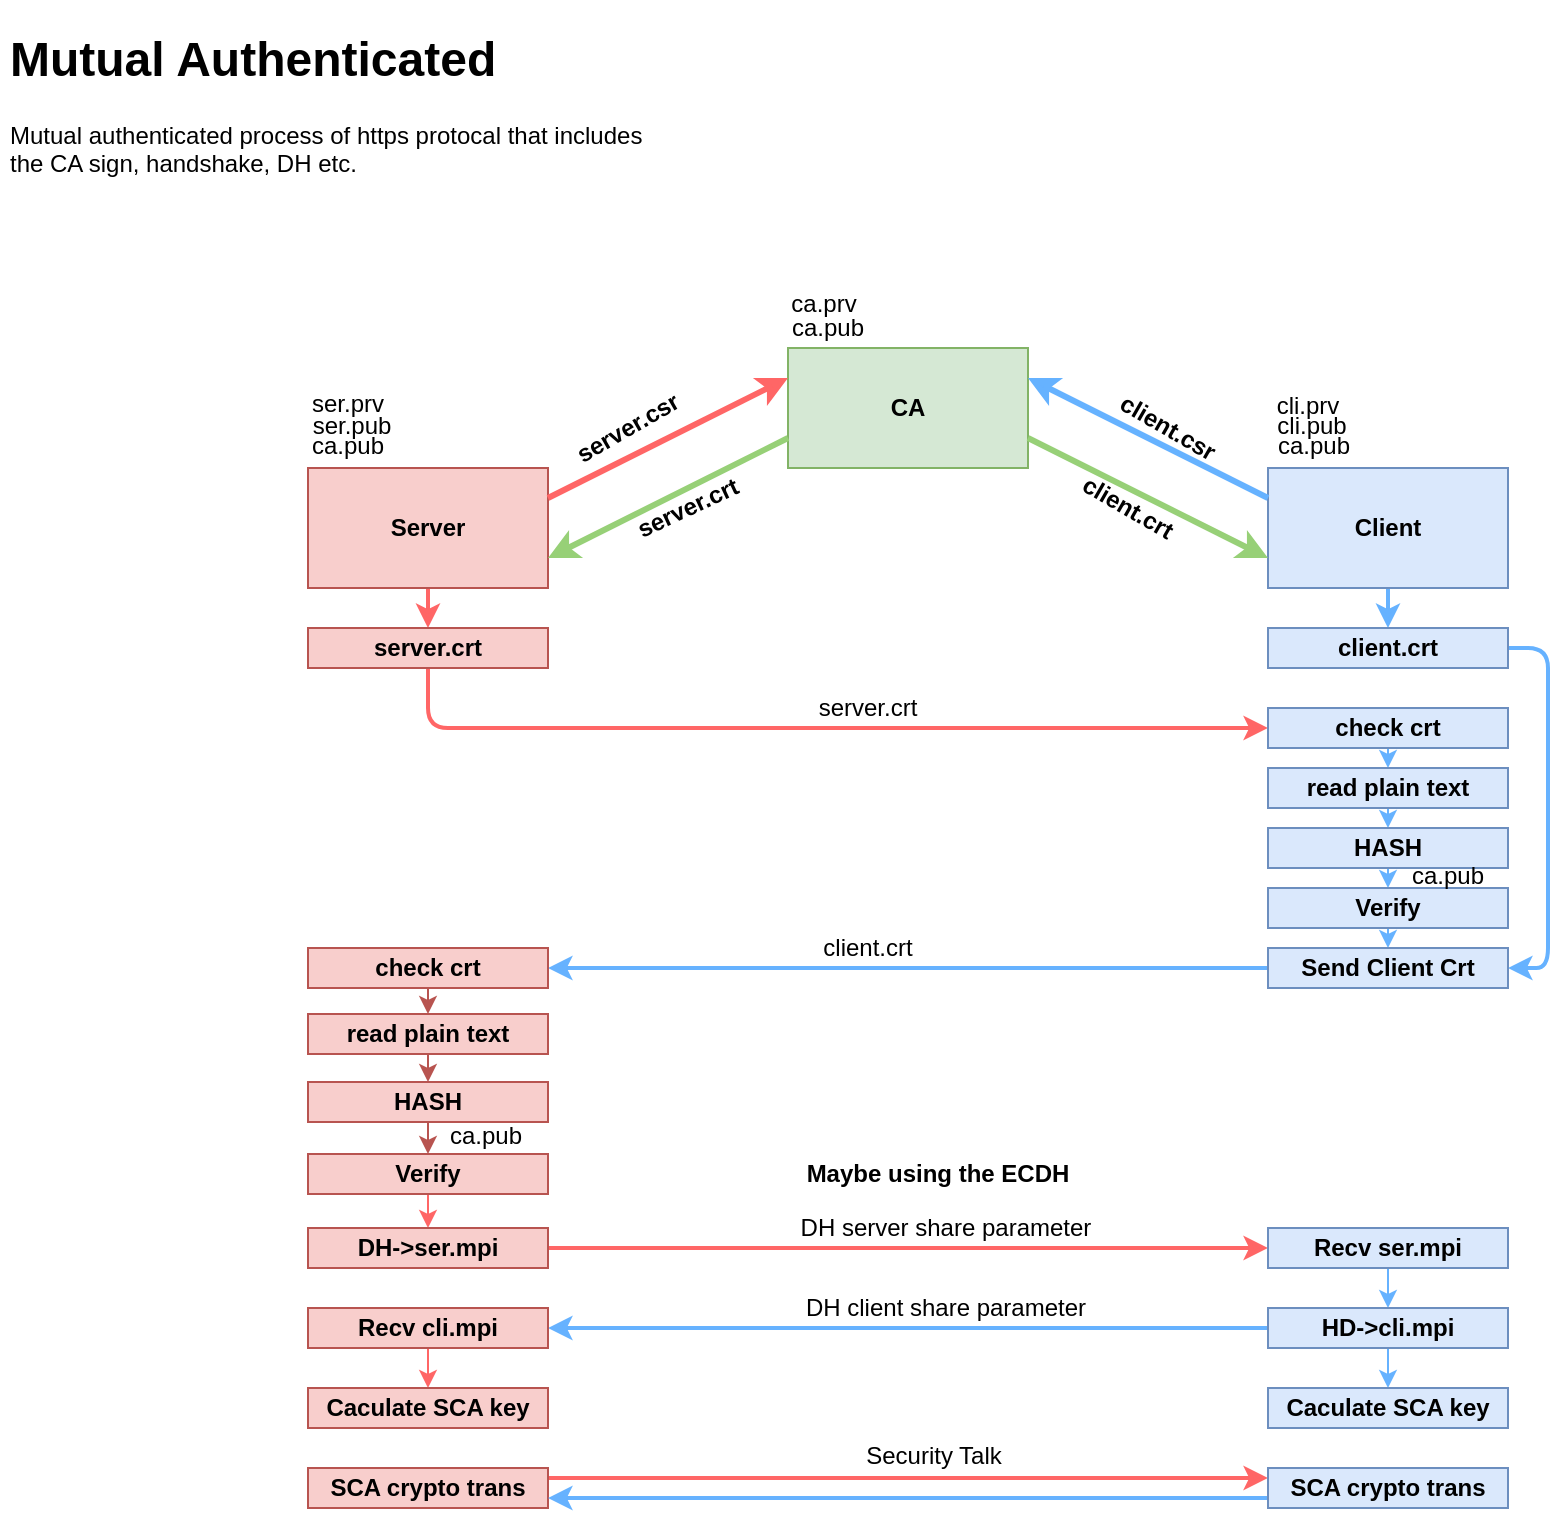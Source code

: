 <mxfile version="14.2.7" type="google"><diagram id="96JlSUQ2SpZF91YqBCgP" name="Page-1"><mxGraphModel dx="865" dy="537" grid="0" gridSize="10" guides="1" tooltips="1" connect="1" arrows="1" fold="1" page="1" pageScale="1" pageWidth="850" pageHeight="1100" math="0" shadow="0"><root><mxCell id="0"/><mxCell id="1" parent="0"/><mxCell id="1T402Wujj2w5eqpilSmw-1" value="CA" style="rounded=0;whiteSpace=wrap;html=1;fillColor=#d5e8d4;strokeColor=#82b366;fontStyle=1" vertex="1" parent="1"><mxGeometry x="412" y="184" width="120" height="60" as="geometry"/></mxCell><mxCell id="1T402Wujj2w5eqpilSmw-84" style="edgeStyle=orthogonalEdgeStyle;rounded=1;orthogonalLoop=1;jettySize=auto;html=1;exitX=0.5;exitY=1;exitDx=0;exitDy=0;entryX=0.5;entryY=0;entryDx=0;entryDy=0;strokeWidth=2;strokeColor=#FF6666;" edge="1" parent="1" source="1T402Wujj2w5eqpilSmw-2" target="1T402Wujj2w5eqpilSmw-28"><mxGeometry relative="1" as="geometry"/></mxCell><mxCell id="1T402Wujj2w5eqpilSmw-2" value="Server" style="rounded=0;whiteSpace=wrap;html=1;fillColor=#f8cecc;strokeColor=#b85450;fontStyle=1" vertex="1" parent="1"><mxGeometry x="172" y="244" width="120" height="60" as="geometry"/></mxCell><mxCell id="1T402Wujj2w5eqpilSmw-83" style="edgeStyle=orthogonalEdgeStyle;rounded=1;orthogonalLoop=1;jettySize=auto;html=1;exitX=0.5;exitY=1;exitDx=0;exitDy=0;entryX=0.5;entryY=0;entryDx=0;entryDy=0;strokeWidth=2;strokeColor=#66B2FF;" edge="1" parent="1" source="1T402Wujj2w5eqpilSmw-3" target="1T402Wujj2w5eqpilSmw-31"><mxGeometry relative="1" as="geometry"/></mxCell><mxCell id="1T402Wujj2w5eqpilSmw-3" value="Client" style="rounded=0;whiteSpace=wrap;html=1;fillColor=#dae8fc;strokeColor=#6c8ebf;fontStyle=1" vertex="1" parent="1"><mxGeometry x="652" y="244" width="120" height="60" as="geometry"/></mxCell><mxCell id="1T402Wujj2w5eqpilSmw-5" value="ca.pub" style="text;html=1;strokeColor=none;fillColor=none;align=center;verticalAlign=middle;whiteSpace=wrap;rounded=0;" vertex="1" parent="1"><mxGeometry x="412" y="164" width="40" height="20" as="geometry"/></mxCell><mxCell id="1T402Wujj2w5eqpilSmw-6" value="ca.prv" style="text;html=1;strokeColor=none;fillColor=none;align=center;verticalAlign=middle;whiteSpace=wrap;rounded=0;" vertex="1" parent="1"><mxGeometry x="410" y="152" width="40" height="20" as="geometry"/></mxCell><mxCell id="1T402Wujj2w5eqpilSmw-8" value="ca.pub" style="text;html=1;strokeColor=none;fillColor=none;align=center;verticalAlign=middle;whiteSpace=wrap;rounded=0;" vertex="1" parent="1"><mxGeometry x="172" y="223" width="40" height="20" as="geometry"/></mxCell><mxCell id="1T402Wujj2w5eqpilSmw-10" value="ser.pub" style="text;html=1;strokeColor=none;fillColor=none;align=center;verticalAlign=middle;whiteSpace=wrap;rounded=0;" vertex="1" parent="1"><mxGeometry x="174" y="213" width="40" height="20" as="geometry"/></mxCell><mxCell id="1T402Wujj2w5eqpilSmw-11" value="ser.prv" style="text;html=1;strokeColor=none;fillColor=none;align=center;verticalAlign=middle;whiteSpace=wrap;rounded=0;" vertex="1" parent="1"><mxGeometry x="172" y="202" width="40" height="20" as="geometry"/></mxCell><mxCell id="1T402Wujj2w5eqpilSmw-12" value="ca.pub" style="text;html=1;strokeColor=none;fillColor=none;align=center;verticalAlign=middle;whiteSpace=wrap;rounded=0;" vertex="1" parent="1"><mxGeometry x="655" y="223" width="40" height="20" as="geometry"/></mxCell><mxCell id="1T402Wujj2w5eqpilSmw-13" value="cli.pub" style="text;html=1;strokeColor=none;fillColor=none;align=center;verticalAlign=middle;whiteSpace=wrap;rounded=0;" vertex="1" parent="1"><mxGeometry x="654" y="213" width="40" height="20" as="geometry"/></mxCell><mxCell id="1T402Wujj2w5eqpilSmw-14" value="cli.prv" style="text;html=1;strokeColor=none;fillColor=none;align=center;verticalAlign=middle;whiteSpace=wrap;rounded=0;" vertex="1" parent="1"><mxGeometry x="652" y="203" width="40" height="20" as="geometry"/></mxCell><mxCell id="1T402Wujj2w5eqpilSmw-17" value="" style="endArrow=classic;html=1;entryX=0;entryY=0.25;entryDx=0;entryDy=0;exitX=1;exitY=0.25;exitDx=0;exitDy=0;strokeWidth=3;rounded=1;strokeColor=#FF6666;" edge="1" parent="1" source="1T402Wujj2w5eqpilSmw-2" target="1T402Wujj2w5eqpilSmw-1"><mxGeometry width="50" height="50" relative="1" as="geometry"><mxPoint x="452" y="384" as="sourcePoint"/><mxPoint x="502" y="334" as="targetPoint"/></mxGeometry></mxCell><mxCell id="1T402Wujj2w5eqpilSmw-18" value="server.csr" style="text;html=1;strokeColor=none;fillColor=none;align=center;verticalAlign=middle;whiteSpace=wrap;rounded=0;rotation=-30;fontStyle=1" vertex="1" parent="1"><mxGeometry x="312" y="214" width="40" height="20" as="geometry"/></mxCell><mxCell id="1T402Wujj2w5eqpilSmw-20" value="" style="endArrow=classic;html=1;strokeWidth=3;entryX=1;entryY=0.75;entryDx=0;entryDy=0;exitX=0;exitY=0.75;exitDx=0;exitDy=0;strokeColor=#97D077;" edge="1" parent="1" source="1T402Wujj2w5eqpilSmw-1" target="1T402Wujj2w5eqpilSmw-2"><mxGeometry width="50" height="50" relative="1" as="geometry"><mxPoint x="452" y="384" as="sourcePoint"/><mxPoint x="502" y="334" as="targetPoint"/></mxGeometry></mxCell><mxCell id="1T402Wujj2w5eqpilSmw-21" value="server.crt" style="text;html=1;strokeColor=none;fillColor=none;align=center;verticalAlign=middle;whiteSpace=wrap;rounded=0;rotation=-25;fontStyle=1" vertex="1" parent="1"><mxGeometry x="342" y="254" width="40" height="20" as="geometry"/></mxCell><mxCell id="1T402Wujj2w5eqpilSmw-22" value="" style="endArrow=classic;html=1;strokeWidth=3;entryX=1;entryY=0.25;entryDx=0;entryDy=0;exitX=0;exitY=0.25;exitDx=0;exitDy=0;strokeColor=#66B2FF;" edge="1" parent="1" source="1T402Wujj2w5eqpilSmw-3" target="1T402Wujj2w5eqpilSmw-1"><mxGeometry width="50" height="50" relative="1" as="geometry"><mxPoint x="452" y="384" as="sourcePoint"/><mxPoint x="502" y="334" as="targetPoint"/></mxGeometry></mxCell><mxCell id="1T402Wujj2w5eqpilSmw-23" value="" style="endArrow=classic;html=1;strokeWidth=3;exitX=1;exitY=0.75;exitDx=0;exitDy=0;entryX=0;entryY=0.75;entryDx=0;entryDy=0;strokeColor=#97D077;" edge="1" parent="1" source="1T402Wujj2w5eqpilSmw-1" target="1T402Wujj2w5eqpilSmw-3"><mxGeometry width="50" height="50" relative="1" as="geometry"><mxPoint x="452" y="384" as="sourcePoint"/><mxPoint x="502" y="334" as="targetPoint"/></mxGeometry></mxCell><mxCell id="1T402Wujj2w5eqpilSmw-24" value="client.csr" style="text;html=1;strokeColor=none;fillColor=none;align=center;verticalAlign=middle;whiteSpace=wrap;rounded=0;rotation=30;fontStyle=1" vertex="1" parent="1"><mxGeometry x="582" y="214" width="40" height="20" as="geometry"/></mxCell><mxCell id="1T402Wujj2w5eqpilSmw-26" value="client.crt" style="text;html=1;strokeColor=none;fillColor=none;align=center;verticalAlign=middle;whiteSpace=wrap;rounded=0;rotation=30;fontStyle=1" vertex="1" parent="1"><mxGeometry x="562" y="254" width="40" height="20" as="geometry"/></mxCell><mxCell id="1T402Wujj2w5eqpilSmw-34" style="edgeStyle=orthogonalEdgeStyle;rounded=1;orthogonalLoop=1;jettySize=auto;html=1;exitX=0.5;exitY=1;exitDx=0;exitDy=0;entryX=0;entryY=0.5;entryDx=0;entryDy=0;strokeWidth=2;strokeColor=#FF6666;" edge="1" parent="1" source="1T402Wujj2w5eqpilSmw-28" target="1T402Wujj2w5eqpilSmw-33"><mxGeometry relative="1" as="geometry"/></mxCell><mxCell id="1T402Wujj2w5eqpilSmw-28" value="server.crt" style="rounded=0;whiteSpace=wrap;html=1;fillColor=#f8cecc;strokeColor=#b85450;fontStyle=1" vertex="1" parent="1"><mxGeometry x="172" y="324" width="120" height="20" as="geometry"/></mxCell><mxCell id="1T402Wujj2w5eqpilSmw-85" style="edgeStyle=orthogonalEdgeStyle;rounded=1;orthogonalLoop=1;jettySize=auto;html=1;exitX=1;exitY=0.5;exitDx=0;exitDy=0;entryX=1;entryY=0.5;entryDx=0;entryDy=0;strokeWidth=2;strokeColor=#66B2FF;" edge="1" parent="1" source="1T402Wujj2w5eqpilSmw-31" target="1T402Wujj2w5eqpilSmw-47"><mxGeometry relative="1" as="geometry"/></mxCell><mxCell id="1T402Wujj2w5eqpilSmw-31" value="client.crt" style="rounded=0;whiteSpace=wrap;html=1;fillColor=#dae8fc;strokeColor=#6c8ebf;fontStyle=1" vertex="1" parent="1"><mxGeometry x="652" y="324" width="120" height="20" as="geometry"/></mxCell><mxCell id="1T402Wujj2w5eqpilSmw-44" style="edgeStyle=orthogonalEdgeStyle;rounded=1;orthogonalLoop=1;jettySize=auto;html=1;exitX=0.5;exitY=1;exitDx=0;exitDy=0;entryX=0.5;entryY=0;entryDx=0;entryDy=0;strokeWidth=1;strokeColor=#66B2FF;" edge="1" parent="1" source="1T402Wujj2w5eqpilSmw-33" target="1T402Wujj2w5eqpilSmw-35"><mxGeometry relative="1" as="geometry"/></mxCell><mxCell id="1T402Wujj2w5eqpilSmw-33" value="check crt" style="rounded=0;whiteSpace=wrap;html=1;fillColor=#dae8fc;strokeColor=#6c8ebf;fontStyle=1" vertex="1" parent="1"><mxGeometry x="652" y="364" width="120" height="20" as="geometry"/></mxCell><mxCell id="1T402Wujj2w5eqpilSmw-45" style="edgeStyle=orthogonalEdgeStyle;rounded=1;orthogonalLoop=1;jettySize=auto;html=1;exitX=0.5;exitY=1;exitDx=0;exitDy=0;entryX=0.5;entryY=0;entryDx=0;entryDy=0;strokeColor=#66B2FF;strokeWidth=1;" edge="1" parent="1" source="1T402Wujj2w5eqpilSmw-35" target="1T402Wujj2w5eqpilSmw-38"><mxGeometry relative="1" as="geometry"/></mxCell><mxCell id="1T402Wujj2w5eqpilSmw-35" value="read plain text" style="rounded=0;whiteSpace=wrap;html=1;fillColor=#dae8fc;strokeColor=#6c8ebf;fontStyle=1" vertex="1" parent="1"><mxGeometry x="652" y="394" width="120" height="20" as="geometry"/></mxCell><mxCell id="1T402Wujj2w5eqpilSmw-46" style="edgeStyle=orthogonalEdgeStyle;rounded=1;orthogonalLoop=1;jettySize=auto;html=1;exitX=0.5;exitY=1;exitDx=0;exitDy=0;entryX=0.5;entryY=0;entryDx=0;entryDy=0;strokeColor=#66B2FF;strokeWidth=1;" edge="1" parent="1" source="1T402Wujj2w5eqpilSmw-38" target="1T402Wujj2w5eqpilSmw-40"><mxGeometry relative="1" as="geometry"/></mxCell><mxCell id="1T402Wujj2w5eqpilSmw-38" value="HASH" style="rounded=0;whiteSpace=wrap;html=1;fillColor=#dae8fc;strokeColor=#6c8ebf;fontStyle=1" vertex="1" parent="1"><mxGeometry x="652" y="424" width="120" height="20" as="geometry"/></mxCell><mxCell id="1T402Wujj2w5eqpilSmw-61" style="edgeStyle=orthogonalEdgeStyle;rounded=1;orthogonalLoop=1;jettySize=auto;html=1;exitX=0.5;exitY=1;exitDx=0;exitDy=0;entryX=0.5;entryY=0;entryDx=0;entryDy=0;strokeColor=#66B2FF;strokeWidth=1;" edge="1" parent="1" source="1T402Wujj2w5eqpilSmw-40" target="1T402Wujj2w5eqpilSmw-47"><mxGeometry relative="1" as="geometry"/></mxCell><mxCell id="1T402Wujj2w5eqpilSmw-40" value="Verify" style="rounded=0;whiteSpace=wrap;html=1;fillColor=#dae8fc;strokeColor=#6c8ebf;fontStyle=1" vertex="1" parent="1"><mxGeometry x="652" y="454" width="120" height="20" as="geometry"/></mxCell><mxCell id="1T402Wujj2w5eqpilSmw-43" value="ca.pub" style="text;html=1;strokeColor=none;fillColor=none;align=center;verticalAlign=middle;whiteSpace=wrap;rounded=0;" vertex="1" parent="1"><mxGeometry x="722" y="438" width="40" height="20" as="geometry"/></mxCell><mxCell id="1T402Wujj2w5eqpilSmw-49" style="edgeStyle=orthogonalEdgeStyle;rounded=1;orthogonalLoop=1;jettySize=auto;html=1;exitX=0;exitY=0.5;exitDx=0;exitDy=0;strokeColor=#66B2FF;strokeWidth=2;" edge="1" parent="1" source="1T402Wujj2w5eqpilSmw-47" target="1T402Wujj2w5eqpilSmw-48"><mxGeometry relative="1" as="geometry"/></mxCell><mxCell id="1T402Wujj2w5eqpilSmw-47" value="Send Client Crt" style="rounded=0;whiteSpace=wrap;html=1;fillColor=#dae8fc;strokeColor=#6c8ebf;fontStyle=1" vertex="1" parent="1"><mxGeometry x="652" y="484" width="120" height="20" as="geometry"/></mxCell><mxCell id="1T402Wujj2w5eqpilSmw-58" style="edgeStyle=orthogonalEdgeStyle;rounded=1;orthogonalLoop=1;jettySize=auto;html=1;exitX=0.5;exitY=1;exitDx=0;exitDy=0;entryX=0.5;entryY=0;entryDx=0;entryDy=0;strokeColor=#b85450;strokeWidth=1;fillColor=#f8cecc;" edge="1" parent="1" source="1T402Wujj2w5eqpilSmw-48" target="1T402Wujj2w5eqpilSmw-53"><mxGeometry relative="1" as="geometry"/></mxCell><mxCell id="1T402Wujj2w5eqpilSmw-48" value="check crt" style="rounded=0;whiteSpace=wrap;html=1;fillColor=#f8cecc;strokeColor=#b85450;fontStyle=1" vertex="1" parent="1"><mxGeometry x="172" y="484" width="120" height="20" as="geometry"/></mxCell><mxCell id="1T402Wujj2w5eqpilSmw-50" value="server.crt" style="text;html=1;strokeColor=none;fillColor=none;align=center;verticalAlign=middle;whiteSpace=wrap;rounded=0;" vertex="1" parent="1"><mxGeometry x="432" y="354" width="40" height="20" as="geometry"/></mxCell><mxCell id="1T402Wujj2w5eqpilSmw-51" value="client.crt" style="text;html=1;strokeColor=none;fillColor=none;align=center;verticalAlign=middle;whiteSpace=wrap;rounded=0;" vertex="1" parent="1"><mxGeometry x="432" y="474" width="40" height="20" as="geometry"/></mxCell><mxCell id="1T402Wujj2w5eqpilSmw-52" style="edgeStyle=orthogonalEdgeStyle;rounded=1;orthogonalLoop=1;jettySize=auto;html=1;exitX=0.5;exitY=1;exitDx=0;exitDy=0;entryX=0.5;entryY=0;entryDx=0;entryDy=0;strokeColor=#b85450;strokeWidth=1;fillColor=#f8cecc;" edge="1" parent="1" source="1T402Wujj2w5eqpilSmw-53" target="1T402Wujj2w5eqpilSmw-55"><mxGeometry relative="1" as="geometry"/></mxCell><mxCell id="1T402Wujj2w5eqpilSmw-53" value="read plain text" style="rounded=0;whiteSpace=wrap;html=1;fillColor=#f8cecc;strokeColor=#b85450;fontStyle=1" vertex="1" parent="1"><mxGeometry x="172" y="517" width="120" height="20" as="geometry"/></mxCell><mxCell id="1T402Wujj2w5eqpilSmw-54" style="edgeStyle=orthogonalEdgeStyle;rounded=1;orthogonalLoop=1;jettySize=auto;html=1;exitX=0.5;exitY=1;exitDx=0;exitDy=0;entryX=0.5;entryY=0;entryDx=0;entryDy=0;strokeColor=#b85450;strokeWidth=1;fillColor=#f8cecc;" edge="1" parent="1" source="1T402Wujj2w5eqpilSmw-55" target="1T402Wujj2w5eqpilSmw-56"><mxGeometry relative="1" as="geometry"/></mxCell><mxCell id="1T402Wujj2w5eqpilSmw-55" value="HASH" style="rounded=0;whiteSpace=wrap;html=1;fillColor=#f8cecc;strokeColor=#b85450;fontStyle=1" vertex="1" parent="1"><mxGeometry x="172" y="551" width="120" height="20" as="geometry"/></mxCell><mxCell id="1T402Wujj2w5eqpilSmw-65" style="edgeStyle=orthogonalEdgeStyle;rounded=1;orthogonalLoop=1;jettySize=auto;html=1;exitX=0.5;exitY=1;exitDx=0;exitDy=0;strokeWidth=1;strokeColor=#FF6666;" edge="1" parent="1" source="1T402Wujj2w5eqpilSmw-56" target="1T402Wujj2w5eqpilSmw-62"><mxGeometry relative="1" as="geometry"/></mxCell><mxCell id="1T402Wujj2w5eqpilSmw-56" value="Verify" style="rounded=0;whiteSpace=wrap;html=1;fillColor=#f8cecc;strokeColor=#b85450;fontStyle=1" vertex="1" parent="1"><mxGeometry x="172" y="587" width="120" height="20" as="geometry"/></mxCell><mxCell id="1T402Wujj2w5eqpilSmw-57" value="ca.pub" style="text;html=1;strokeColor=none;fillColor=none;align=center;verticalAlign=middle;whiteSpace=wrap;rounded=0;" vertex="1" parent="1"><mxGeometry x="241" y="568" width="40" height="20" as="geometry"/></mxCell><mxCell id="1T402Wujj2w5eqpilSmw-66" style="edgeStyle=orthogonalEdgeStyle;rounded=1;orthogonalLoop=1;jettySize=auto;html=1;exitX=1;exitY=0.5;exitDx=0;exitDy=0;entryX=0;entryY=0.5;entryDx=0;entryDy=0;strokeWidth=2;strokeColor=#FF6666;" edge="1" parent="1" source="1T402Wujj2w5eqpilSmw-62" target="1T402Wujj2w5eqpilSmw-64"><mxGeometry relative="1" as="geometry"/></mxCell><mxCell id="1T402Wujj2w5eqpilSmw-62" value="DH-&amp;gt;ser.mpi" style="rounded=0;whiteSpace=wrap;html=1;fillColor=#f8cecc;strokeColor=#b85450;fontStyle=1" vertex="1" parent="1"><mxGeometry x="172" y="624" width="120" height="20" as="geometry"/></mxCell><mxCell id="1T402Wujj2w5eqpilSmw-68" style="edgeStyle=orthogonalEdgeStyle;rounded=1;orthogonalLoop=1;jettySize=auto;html=1;exitX=0.5;exitY=1;exitDx=0;exitDy=0;entryX=0.5;entryY=0;entryDx=0;entryDy=0;strokeWidth=1;strokeColor=#66B2FF;" edge="1" parent="1" source="1T402Wujj2w5eqpilSmw-64" target="1T402Wujj2w5eqpilSmw-67"><mxGeometry relative="1" as="geometry"/></mxCell><mxCell id="1T402Wujj2w5eqpilSmw-64" value="Recv ser.mpi" style="rounded=0;whiteSpace=wrap;html=1;fillColor=#dae8fc;strokeColor=#6c8ebf;fontStyle=1" vertex="1" parent="1"><mxGeometry x="652" y="624" width="120" height="20" as="geometry"/></mxCell><mxCell id="1T402Wujj2w5eqpilSmw-70" style="edgeStyle=orthogonalEdgeStyle;rounded=1;orthogonalLoop=1;jettySize=auto;html=1;exitX=0;exitY=0.5;exitDx=0;exitDy=0;entryX=1;entryY=0.5;entryDx=0;entryDy=0;strokeWidth=2;strokeColor=#66B2FF;" edge="1" parent="1" source="1T402Wujj2w5eqpilSmw-67" target="1T402Wujj2w5eqpilSmw-69"><mxGeometry relative="1" as="geometry"/></mxCell><mxCell id="1T402Wujj2w5eqpilSmw-72" style="edgeStyle=orthogonalEdgeStyle;rounded=1;orthogonalLoop=1;jettySize=auto;html=1;exitX=0.5;exitY=1;exitDx=0;exitDy=0;entryX=0.5;entryY=0;entryDx=0;entryDy=0;strokeWidth=1;strokeColor=#66B2FF;" edge="1" parent="1" source="1T402Wujj2w5eqpilSmw-67" target="1T402Wujj2w5eqpilSmw-71"><mxGeometry relative="1" as="geometry"/></mxCell><mxCell id="1T402Wujj2w5eqpilSmw-67" value="HD-&amp;gt;cli.mpi" style="rounded=0;whiteSpace=wrap;html=1;fillColor=#dae8fc;strokeColor=#6c8ebf;fontStyle=1" vertex="1" parent="1"><mxGeometry x="652" y="664" width="120" height="20" as="geometry"/></mxCell><mxCell id="1T402Wujj2w5eqpilSmw-74" style="edgeStyle=orthogonalEdgeStyle;rounded=1;orthogonalLoop=1;jettySize=auto;html=1;exitX=0.5;exitY=1;exitDx=0;exitDy=0;entryX=0.5;entryY=0;entryDx=0;entryDy=0;strokeColor=#FF6666;strokeWidth=1;" edge="1" parent="1" source="1T402Wujj2w5eqpilSmw-69" target="1T402Wujj2w5eqpilSmw-73"><mxGeometry relative="1" as="geometry"/></mxCell><mxCell id="1T402Wujj2w5eqpilSmw-69" value="Recv cli.mpi" style="rounded=0;whiteSpace=wrap;html=1;fillColor=#f8cecc;strokeColor=#b85450;fontStyle=1" vertex="1" parent="1"><mxGeometry x="172" y="664" width="120" height="20" as="geometry"/></mxCell><mxCell id="1T402Wujj2w5eqpilSmw-71" value="Caculate SCA key" style="rounded=0;whiteSpace=wrap;html=1;fillColor=#dae8fc;strokeColor=#6c8ebf;fontStyle=1" vertex="1" parent="1"><mxGeometry x="652" y="704" width="120" height="20" as="geometry"/></mxCell><mxCell id="1T402Wujj2w5eqpilSmw-73" value="Caculate SCA key" style="rounded=0;whiteSpace=wrap;html=1;fillColor=#f8cecc;strokeColor=#b85450;fontStyle=1" vertex="1" parent="1"><mxGeometry x="172" y="704" width="120" height="20" as="geometry"/></mxCell><mxCell id="1T402Wujj2w5eqpilSmw-75" value="DH server share parameter" style="text;html=1;strokeColor=none;fillColor=none;align=center;verticalAlign=middle;whiteSpace=wrap;rounded=0;" vertex="1" parent="1"><mxGeometry x="392" y="614" width="197.5" height="20" as="geometry"/></mxCell><mxCell id="1T402Wujj2w5eqpilSmw-76" value="DH client share parameter" style="text;html=1;strokeColor=none;fillColor=none;align=center;verticalAlign=middle;whiteSpace=wrap;rounded=0;" vertex="1" parent="1"><mxGeometry x="407" y="654" width="167.5" height="20" as="geometry"/></mxCell><mxCell id="1T402Wujj2w5eqpilSmw-81" style="edgeStyle=orthogonalEdgeStyle;rounded=1;orthogonalLoop=1;jettySize=auto;html=1;exitX=1;exitY=0.25;exitDx=0;exitDy=0;entryX=0;entryY=0.25;entryDx=0;entryDy=0;strokeWidth=2;strokeColor=#FF6666;" edge="1" parent="1" source="1T402Wujj2w5eqpilSmw-77" target="1T402Wujj2w5eqpilSmw-78"><mxGeometry relative="1" as="geometry"/></mxCell><mxCell id="1T402Wujj2w5eqpilSmw-77" value="SCA crypto trans" style="rounded=0;whiteSpace=wrap;html=1;fillColor=#f8cecc;strokeColor=#b85450;fontStyle=1" vertex="1" parent="1"><mxGeometry x="172" y="744" width="120" height="20" as="geometry"/></mxCell><mxCell id="1T402Wujj2w5eqpilSmw-80" style="edgeStyle=orthogonalEdgeStyle;rounded=1;orthogonalLoop=1;jettySize=auto;html=1;exitX=0;exitY=0.75;exitDx=0;exitDy=0;entryX=1;entryY=0.75;entryDx=0;entryDy=0;strokeColor=#66B2FF;strokeWidth=2;" edge="1" parent="1" source="1T402Wujj2w5eqpilSmw-78" target="1T402Wujj2w5eqpilSmw-77"><mxGeometry relative="1" as="geometry"/></mxCell><mxCell id="1T402Wujj2w5eqpilSmw-78" value="SCA crypto trans" style="rounded=0;whiteSpace=wrap;html=1;fillColor=#dae8fc;strokeColor=#6c8ebf;fontStyle=1" vertex="1" parent="1"><mxGeometry x="652" y="744" width="120" height="20" as="geometry"/></mxCell><mxCell id="1T402Wujj2w5eqpilSmw-82" value="Security Talk" style="text;html=1;strokeColor=none;fillColor=none;align=center;verticalAlign=middle;whiteSpace=wrap;rounded=0;" vertex="1" parent="1"><mxGeometry x="401" y="728" width="167.5" height="20" as="geometry"/></mxCell><mxCell id="1T402Wujj2w5eqpilSmw-86" value="&lt;h1&gt;Mutual Authenticated&lt;/h1&gt;&lt;p&gt;Mutual authenticated process of https protocal that includes the CA sign, handshake, DH etc.&lt;/p&gt;" style="text;html=1;strokeColor=none;fillColor=none;spacing=5;spacingTop=-20;whiteSpace=wrap;overflow=hidden;rounded=0;" vertex="1" parent="1"><mxGeometry x="18" y="20" width="327" height="84" as="geometry"/></mxCell><mxCell id="1T402Wujj2w5eqpilSmw-93" value="Maybe using the ECDH" style="text;html=1;strokeColor=none;fillColor=none;align=center;verticalAlign=middle;whiteSpace=wrap;rounded=0;fontStyle=1" vertex="1" parent="1"><mxGeometry x="407" y="587" width="160" height="20" as="geometry"/></mxCell></root></mxGraphModel></diagram></mxfile>